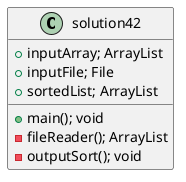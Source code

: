 @startuml

class solution42

class solution42 {

+inputArray; ArrayList
+inputFile; File
+sortedList; ArrayList

+main(); void
-fileReader(); ArrayList
-outputSort(); void
}

@enduml